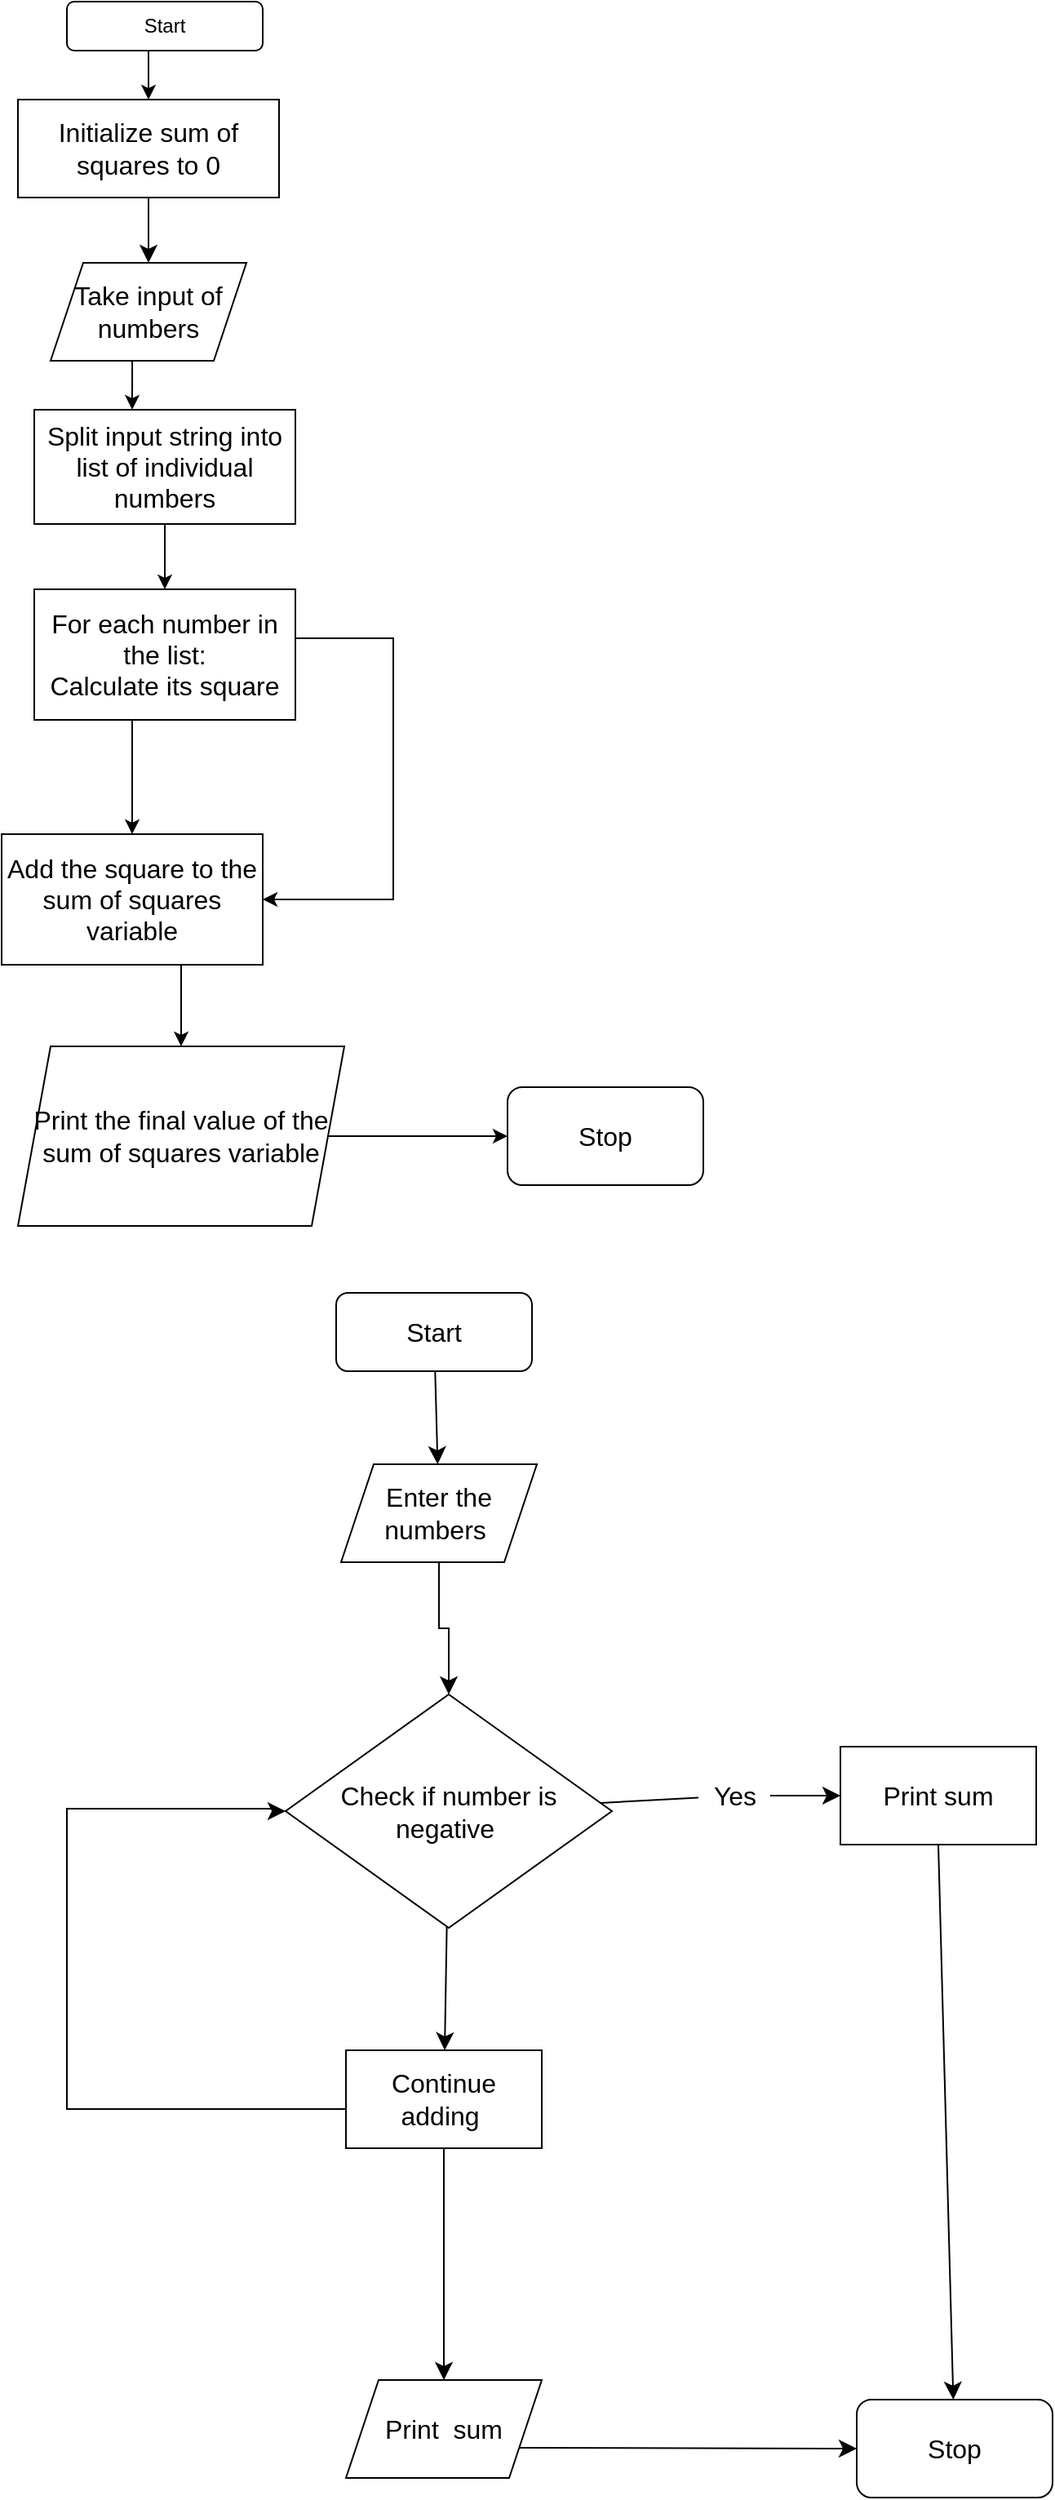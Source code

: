 <mxfile version="20.8.23" type="github">
  <diagram name="Page-1" id="PSQ3fo3GOsseWzx3ZaFU">
    <mxGraphModel dx="1033" dy="1302" grid="0" gridSize="10" guides="1" tooltips="1" connect="1" arrows="1" fold="1" page="0" pageScale="1" pageWidth="827" pageHeight="1169" math="0" shadow="0">
      <root>
        <mxCell id="0" />
        <mxCell id="1" parent="0" />
        <mxCell id="ODb7YuCe97WlUrrvwu7f-1" value="Start" style="rounded=1;whiteSpace=wrap;html=1;fontSize=12;glass=0;strokeWidth=1;shadow=0;" vertex="1" parent="1">
          <mxGeometry x="80" y="40" width="120" height="30" as="geometry" />
        </mxCell>
        <mxCell id="ODb7YuCe97WlUrrvwu7f-2" value="" style="edgeStyle=none;curved=1;rounded=0;orthogonalLoop=1;jettySize=auto;html=1;fontSize=12;startSize=8;endSize=8;" edge="1" parent="1" source="ODb7YuCe97WlUrrvwu7f-3" target="ODb7YuCe97WlUrrvwu7f-4">
          <mxGeometry relative="1" as="geometry" />
        </mxCell>
        <mxCell id="ODb7YuCe97WlUrrvwu7f-3" value="Initialize sum of squares to 0" style="rounded=0;whiteSpace=wrap;html=1;fontSize=16;" vertex="1" parent="1">
          <mxGeometry x="50" y="100" width="160" height="60" as="geometry" />
        </mxCell>
        <mxCell id="ODb7YuCe97WlUrrvwu7f-4" value="Take input of numbers" style="shape=parallelogram;perimeter=parallelogramPerimeter;whiteSpace=wrap;html=1;fixedSize=1;fontSize=16;" vertex="1" parent="1">
          <mxGeometry x="70" y="200" width="120" height="60" as="geometry" />
        </mxCell>
        <mxCell id="ODb7YuCe97WlUrrvwu7f-5" value="Split input string into list of individual numbers" style="rounded=0;whiteSpace=wrap;html=1;fontSize=16;" vertex="1" parent="1">
          <mxGeometry x="60" y="290" width="160" height="70" as="geometry" />
        </mxCell>
        <mxCell id="ODb7YuCe97WlUrrvwu7f-6" value="For each number in the list:&lt;br&gt;Calculate its square" style="rounded=0;whiteSpace=wrap;html=1;fontSize=16;" vertex="1" parent="1">
          <mxGeometry x="60" y="400" width="160" height="80" as="geometry" />
        </mxCell>
        <mxCell id="ODb7YuCe97WlUrrvwu7f-7" style="edgeStyle=none;curved=1;rounded=0;orthogonalLoop=1;jettySize=auto;html=1;entryX=1;entryY=0.5;entryDx=0;entryDy=0;fontSize=12;startSize=8;endSize=8;" edge="1" parent="1" source="ODb7YuCe97WlUrrvwu7f-1" target="ODb7YuCe97WlUrrvwu7f-1">
          <mxGeometry relative="1" as="geometry" />
        </mxCell>
        <mxCell id="ODb7YuCe97WlUrrvwu7f-8" style="edgeStyle=none;curved=1;rounded=0;orthogonalLoop=1;jettySize=auto;html=1;entryX=0.5;entryY=1;entryDx=0;entryDy=0;fontSize=12;startSize=8;endSize=8;" edge="1" parent="1" source="ODb7YuCe97WlUrrvwu7f-1" target="ODb7YuCe97WlUrrvwu7f-1">
          <mxGeometry relative="1" as="geometry" />
        </mxCell>
        <mxCell id="ODb7YuCe97WlUrrvwu7f-9" value="" style="orthogonalLoop=1;jettySize=auto;html=1;rounded=0;fontSize=12;entryX=0.375;entryY=0;entryDx=0;entryDy=0;entryPerimeter=0;exitX=0.417;exitY=1;exitDx=0;exitDy=0;exitPerimeter=0;" edge="1" parent="1" source="ODb7YuCe97WlUrrvwu7f-4" target="ODb7YuCe97WlUrrvwu7f-5">
          <mxGeometry width="140" relative="1" as="geometry">
            <mxPoint x="120" y="260" as="sourcePoint" />
            <mxPoint x="270" y="260" as="targetPoint" />
          </mxGeometry>
        </mxCell>
        <mxCell id="ODb7YuCe97WlUrrvwu7f-10" value="" style="edgeStyle=none;orthogonalLoop=1;jettySize=auto;html=1;rounded=0;fontSize=12;entryX=0.5;entryY=0;entryDx=0;entryDy=0;" edge="1" parent="1" source="ODb7YuCe97WlUrrvwu7f-5" target="ODb7YuCe97WlUrrvwu7f-6">
          <mxGeometry width="140" relative="1" as="geometry">
            <mxPoint x="120" y="350" as="sourcePoint" />
            <mxPoint x="260" y="350" as="targetPoint" />
            <Array as="points" />
          </mxGeometry>
        </mxCell>
        <mxCell id="ODb7YuCe97WlUrrvwu7f-11" value="Add the square to the sum of squares variable" style="rounded=0;whiteSpace=wrap;html=1;fontSize=16;" vertex="1" parent="1">
          <mxGeometry x="40" y="550" width="160" height="80" as="geometry" />
        </mxCell>
        <mxCell id="ODb7YuCe97WlUrrvwu7f-12" value="" style="edgeStyle=orthogonalEdgeStyle;orthogonalLoop=1;jettySize=auto;html=1;rounded=0;fontSize=12;entryX=1;entryY=0.5;entryDx=0;entryDy=0;entryPerimeter=0;exitX=1;exitY=0.25;exitDx=0;exitDy=0;" edge="1" parent="1" source="ODb7YuCe97WlUrrvwu7f-6" target="ODb7YuCe97WlUrrvwu7f-11">
          <mxGeometry width="140" relative="1" as="geometry">
            <mxPoint x="230" y="440" as="sourcePoint" />
            <mxPoint x="240" y="580" as="targetPoint" />
            <Array as="points">
              <mxPoint x="220" y="430" />
              <mxPoint x="280" y="430" />
              <mxPoint x="280" y="590" />
            </Array>
          </mxGeometry>
        </mxCell>
        <mxCell id="ODb7YuCe97WlUrrvwu7f-13" value="" style="edgeStyle=none;orthogonalLoop=1;jettySize=auto;html=1;rounded=0;fontSize=12;entryX=0.5;entryY=0;entryDx=0;entryDy=0;" edge="1" parent="1" source="ODb7YuCe97WlUrrvwu7f-6" target="ODb7YuCe97WlUrrvwu7f-11">
          <mxGeometry width="140" relative="1" as="geometry">
            <mxPoint x="310" y="420" as="sourcePoint" />
            <mxPoint x="290" y="420" as="targetPoint" />
            <Array as="points">
              <mxPoint x="120" y="480" />
            </Array>
          </mxGeometry>
        </mxCell>
        <mxCell id="ODb7YuCe97WlUrrvwu7f-14" value="" style="edgeStyle=none;orthogonalLoop=1;jettySize=auto;html=1;rounded=0;fontSize=12;entryX=0.5;entryY=0;entryDx=0;entryDy=0;" edge="1" parent="1" target="ODb7YuCe97WlUrrvwu7f-16">
          <mxGeometry width="140" relative="1" as="geometry">
            <mxPoint x="150" y="630" as="sourcePoint" />
            <mxPoint x="150" y="670" as="targetPoint" />
            <Array as="points" />
          </mxGeometry>
        </mxCell>
        <mxCell id="ODb7YuCe97WlUrrvwu7f-15" value="" style="edgeStyle=orthogonalEdgeStyle;rounded=0;orthogonalLoop=1;jettySize=auto;html=1;fontSize=12;" edge="1" parent="1" source="ODb7YuCe97WlUrrvwu7f-16" target="ODb7YuCe97WlUrrvwu7f-17">
          <mxGeometry relative="1" as="geometry" />
        </mxCell>
        <mxCell id="ODb7YuCe97WlUrrvwu7f-16" value="Print the final value of the sum of squares variable" style="shape=parallelogram;perimeter=parallelogramPerimeter;whiteSpace=wrap;html=1;fixedSize=1;fontSize=16;" vertex="1" parent="1">
          <mxGeometry x="50" y="680" width="200" height="110" as="geometry" />
        </mxCell>
        <mxCell id="ODb7YuCe97WlUrrvwu7f-17" value="Stop" style="rounded=1;whiteSpace=wrap;html=1;fontSize=16;" vertex="1" parent="1">
          <mxGeometry x="350" y="705" width="120" height="60" as="geometry" />
        </mxCell>
        <mxCell id="ODb7YuCe97WlUrrvwu7f-18" value="" style="edgeStyle=none;orthogonalLoop=1;jettySize=auto;html=1;rounded=0;fontSize=12;" edge="1" parent="1" target="ODb7YuCe97WlUrrvwu7f-3">
          <mxGeometry width="140" relative="1" as="geometry">
            <mxPoint x="130" y="70" as="sourcePoint" />
            <mxPoint x="240" y="140" as="targetPoint" />
            <Array as="points" />
          </mxGeometry>
        </mxCell>
        <mxCell id="ODb7YuCe97WlUrrvwu7f-19" value="" style="edgeStyle=none;curved=1;rounded=0;orthogonalLoop=1;jettySize=auto;html=1;fontSize=12;startSize=8;endSize=8;" edge="1" parent="1" source="ODb7YuCe97WlUrrvwu7f-20" target="ODb7YuCe97WlUrrvwu7f-22">
          <mxGeometry relative="1" as="geometry" />
        </mxCell>
        <mxCell id="ODb7YuCe97WlUrrvwu7f-20" value="Start" style="rounded=1;whiteSpace=wrap;html=1;fontSize=16;" vertex="1" parent="1">
          <mxGeometry x="245" y="831" width="120" height="48" as="geometry" />
        </mxCell>
        <mxCell id="ODb7YuCe97WlUrrvwu7f-21" value="" style="edgeStyle=orthogonalEdgeStyle;rounded=0;orthogonalLoop=1;jettySize=auto;html=1;fontSize=12;startSize=8;endSize=8;" edge="1" parent="1" source="ODb7YuCe97WlUrrvwu7f-22" target="ODb7YuCe97WlUrrvwu7f-25">
          <mxGeometry relative="1" as="geometry" />
        </mxCell>
        <mxCell id="ODb7YuCe97WlUrrvwu7f-22" value="Enter the numbers&amp;nbsp;" style="shape=parallelogram;perimeter=parallelogramPerimeter;whiteSpace=wrap;html=1;fixedSize=1;fontSize=16;" vertex="1" parent="1">
          <mxGeometry x="248" y="936" width="120" height="60" as="geometry" />
        </mxCell>
        <mxCell id="ODb7YuCe97WlUrrvwu7f-23" value="" style="edgeStyle=none;rounded=0;orthogonalLoop=1;jettySize=auto;html=1;fontSize=12;startSize=8;endSize=8;startArrow=none;" edge="1" parent="1" source="ODb7YuCe97WlUrrvwu7f-32" target="ODb7YuCe97WlUrrvwu7f-30">
          <mxGeometry relative="1" as="geometry">
            <Array as="points" />
          </mxGeometry>
        </mxCell>
        <mxCell id="ODb7YuCe97WlUrrvwu7f-24" value="" style="edgeStyle=none;rounded=0;orthogonalLoop=1;jettySize=auto;html=1;fontSize=12;startSize=8;endSize=8;" edge="1" parent="1" source="ODb7YuCe97WlUrrvwu7f-25" target="ODb7YuCe97WlUrrvwu7f-29">
          <mxGeometry relative="1" as="geometry" />
        </mxCell>
        <mxCell id="ODb7YuCe97WlUrrvwu7f-25" value="Check if number is negative&amp;nbsp;" style="rhombus;whiteSpace=wrap;html=1;fontSize=16;" vertex="1" parent="1">
          <mxGeometry x="214" y="1077" width="200" height="143" as="geometry" />
        </mxCell>
        <mxCell id="ODb7YuCe97WlUrrvwu7f-26" value="" style="edgeStyle=none;rounded=0;orthogonalLoop=1;jettySize=auto;html=1;fontSize=12;startSize=8;endSize=8;exitX=0.5;exitY=1;exitDx=0;exitDy=0;" edge="1" parent="1" source="ODb7YuCe97WlUrrvwu7f-30" target="ODb7YuCe97WlUrrvwu7f-27">
          <mxGeometry relative="1" as="geometry">
            <mxPoint x="363.767" y="1492.698" as="sourcePoint" />
            <mxPoint x="614" y="1502" as="targetPoint" />
          </mxGeometry>
        </mxCell>
        <mxCell id="ODb7YuCe97WlUrrvwu7f-27" value="Stop" style="rounded=1;whiteSpace=wrap;html=1;fontSize=16;" vertex="1" parent="1">
          <mxGeometry x="564" y="1509" width="120" height="60" as="geometry" />
        </mxCell>
        <mxCell id="ODb7YuCe97WlUrrvwu7f-28" value="" style="edgeStyle=orthogonalEdgeStyle;rounded=0;orthogonalLoop=1;jettySize=auto;html=1;fontSize=12;startSize=8;endSize=8;" edge="1" parent="1" source="ODb7YuCe97WlUrrvwu7f-29" target="ODb7YuCe97WlUrrvwu7f-34">
          <mxGeometry relative="1" as="geometry" />
        </mxCell>
        <mxCell id="ODb7YuCe97WlUrrvwu7f-29" value="Continue adding&amp;nbsp;" style="whiteSpace=wrap;html=1;fontSize=16;" vertex="1" parent="1">
          <mxGeometry x="251" y="1295" width="120" height="60" as="geometry" />
        </mxCell>
        <mxCell id="ODb7YuCe97WlUrrvwu7f-30" value="Print sum" style="shape=parallelogram;perimeter=parallelogramPerimeter;whiteSpace=wrap;html=1;fixedSize=1;fontSize=16;size=-1.747;" vertex="1" parent="1">
          <mxGeometry x="554" y="1109" width="120" height="60" as="geometry" />
        </mxCell>
        <mxCell id="ODb7YuCe97WlUrrvwu7f-31" value="" style="edgeStyle=none;rounded=0;orthogonalLoop=1;jettySize=auto;html=1;fontSize=12;startSize=8;endSize=8;endArrow=none;" edge="1" parent="1" source="ODb7YuCe97WlUrrvwu7f-25" target="ODb7YuCe97WlUrrvwu7f-32">
          <mxGeometry relative="1" as="geometry">
            <mxPoint x="406" y="1141" as="sourcePoint" />
            <mxPoint x="554" y="1140" as="targetPoint" />
            <Array as="points" />
          </mxGeometry>
        </mxCell>
        <mxCell id="ODb7YuCe97WlUrrvwu7f-32" value="Yes" style="text;html=1;align=center;verticalAlign=middle;resizable=0;points=[];autosize=1;strokeColor=none;fillColor=none;fontSize=16;" vertex="1" parent="1">
          <mxGeometry x="467" y="1123.5" width="44" height="31" as="geometry" />
        </mxCell>
        <mxCell id="ODb7YuCe97WlUrrvwu7f-33" value="" style="edgeStyle=orthogonalEdgeStyle;orthogonalLoop=1;jettySize=auto;html=1;rounded=0;fontSize=12;startSize=8;endSize=8;exitX=0;exitY=0.75;exitDx=0;exitDy=0;entryX=0;entryY=0.5;entryDx=0;entryDy=0;" edge="1" parent="1" source="ODb7YuCe97WlUrrvwu7f-29" target="ODb7YuCe97WlUrrvwu7f-25">
          <mxGeometry width="140" relative="1" as="geometry">
            <mxPoint x="239" y="1315" as="sourcePoint" />
            <mxPoint x="205" y="1147" as="targetPoint" />
            <Array as="points">
              <mxPoint x="251" y="1331" />
              <mxPoint x="80" y="1331" />
              <mxPoint x="80" y="1147" />
              <mxPoint x="208" y="1147" />
            </Array>
          </mxGeometry>
        </mxCell>
        <mxCell id="ODb7YuCe97WlUrrvwu7f-34" value="Print&amp;nbsp; sum" style="shape=parallelogram;perimeter=parallelogramPerimeter;whiteSpace=wrap;html=1;fixedSize=1;fontSize=16;" vertex="1" parent="1">
          <mxGeometry x="251" y="1497" width="120" height="60" as="geometry" />
        </mxCell>
        <mxCell id="ODb7YuCe97WlUrrvwu7f-35" value="" style="orthogonalLoop=1;jettySize=auto;html=1;rounded=0;fontSize=12;startSize=8;endSize=8;entryX=0;entryY=0.5;entryDx=0;entryDy=0;exitX=1;exitY=0.75;exitDx=0;exitDy=0;" edge="1" parent="1" source="ODb7YuCe97WlUrrvwu7f-34" target="ODb7YuCe97WlUrrvwu7f-27">
          <mxGeometry width="140" relative="1" as="geometry">
            <mxPoint x="383" y="1494" as="sourcePoint" />
            <mxPoint x="476" y="1381" as="targetPoint" />
          </mxGeometry>
        </mxCell>
      </root>
    </mxGraphModel>
  </diagram>
</mxfile>
